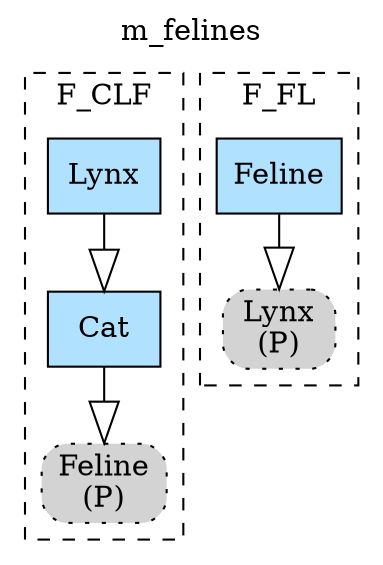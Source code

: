digraph {graph[label=m_felines,labelloc=tl,labelfontsize=12];
subgraph cluster_F_CLF{style=dashed;label=F_CLF;
"Cat"[shape=record,fillcolor=lightskyblue1,style = filled,label="Cat"];
"Lynx"[shape=record,fillcolor=lightskyblue1,style = filled,label="Lynx"];
"PFeline"[shape=box,fillcolor=lightgray,style ="rounded,filled,dotted",label=<Feline<br/>(P)>];

"Lynx"->"Cat"[arrowhead=onormal,arrowsize=2.0];
"Cat"->"PFeline"[arrowhead=onormal,arrowsize=2.0];

}

subgraph cluster_F_FL{style=dashed;label=F_FL;
"Feline"[shape=record,fillcolor=lightskyblue1,style = filled,label="Feline"];
"PLynx"[shape=box,fillcolor=lightgray,style ="rounded,filled,dotted",label=<Lynx<br/>(P)>];

"Feline"->"PLynx"[arrowhead=onormal,arrowsize=2.0];

}

}